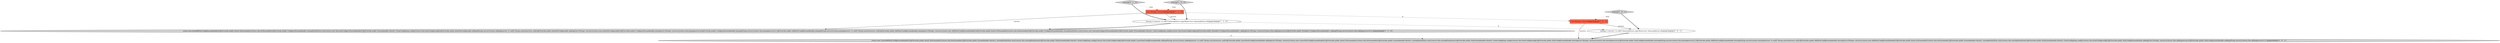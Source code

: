 digraph {
2 [style = filled, label = "leaving['1', '0', '0']", fillcolor = lightgray, shape = diamond image = "AAA0AAABBB1BBB"];
7 [style = filled, label = "return new LeaveAddStatConfigEnsembleable(){@Override public byte(( forEnsemble(){return this.forEnsemble()}@Override public Ensembleable<byte((> storingStatIn(Stat stat){return this.storingStatIn(stat)}@Override public StatEnsembleable<byte((> fromConfig(long config){return this.fromConfig(config)}@Override public LeaveStatConfigEnsembleable adding(String server){return adding((server != null)? Arrays.asList(server): null)}@Override public LeaveStatConfigEnsembleable adding(List<String> servers){return new LeaveStatConfigEnsembleable(){@Override public byte(( forEnsemble(){return this.forEnsemble()}@Override public Ensembleable<byte((> storingStatIn(Stat stat){return this.storingStatIn(stat)}@Override public StatEnsembleable<byte((> fromConfig(long config){return this.fromConfig(config)}@Override public StatConfigEnsembleable leaving(List<String> servers){return this.leaving(servers)}@Override public StatConfigEnsembleable leaving(String server){return this.leaving(server)}}}@Override public AddStatConfigEnsembleable leaving(String server){return leaving((server != null)? Arrays.asList(server): null)}@Override public AddStatConfigEnsembleable leaving(List<String> servers){return new AddStatConfigEnsembleable(){@Override public byte(( forEnsemble(){return this.forEnsemble()}@Override public Ensembleable<byte((> storingStatIn(Stat stat){return this.storingStatIn(stat)}@Override public StatEnsembleable<byte((> fromConfig(long config){return this.fromConfig(config)}@Override public StatConfigEnsembleable adding(List<String> servers){return this.adding(servers)}@Override public StatConfigEnsembleable adding(String server){return this.adding(server)}}}}@@@4@@@['0', '0', '1']", fillcolor = lightgray, shape = ellipse image = "AAA0AAABBB3BBB"];
1 [style = filled, label = "leaving = (servers != null)? ImmutableList.copyOf(servers): ImmutableList.of()@@@3@@@['1', '1', '0']", fillcolor = white, shape = ellipse image = "AAA0AAABBB1BBB"];
0 [style = filled, label = "List<String> servers@@@2@@@['1', '1', '0']", fillcolor = tomato, shape = box image = "AAA0AAABBB1BBB"];
6 [style = filled, label = "joining = (servers != null)? ImmutableList.copyOf(servers): ImmutableList.of()@@@3@@@['0', '0', '1']", fillcolor = white, shape = ellipse image = "AAA0AAABBB3BBB"];
3 [style = filled, label = "return new JoinAddStatConfigEnsembleable(){@Override public byte(( forEnsemble(){return this.forEnsemble()}@Override public ConfigureEnsembleable storingStatIn(Stat stat){return new InternalConfigureEnsembleable()}@Override public Ensembleable<byte((> fromConfig(long config){return this.fromConfig(config)}@Override public JoinStatConfigurable adding(String server){return adding((server != null)? Arrays.asList(server): null)}@Override public JoinStatConfigurable adding(List<String> servers){return new JoinStatConfigurable(){@Override public ConfigureEnsembleable joining(List<String> servers){return this.joining(servers)}@Override public ConfigureEnsembleable joining(String server){return this.joining(server)}}}@Override public AddStatConfigEnsembleable joining(String server){return joining((server != null)? Arrays.asList(server): null)}@Override public AddStatConfigEnsembleable joining(List<String> servers){return new AddStatConfigEnsembleable(){@Override public byte(( forEnsemble(){return this.forEnsemble()}@Override public ConfigureEnsembleable storingStatIn(Stat stat){return new InternalConfigureEnsembleable()}@Override public Ensembleable<byte((> fromConfig(long config){return this.fromConfig(config)}@Override public Statable<ConfigureEnsembleable> adding(List<String> servers){return this.adding(servers)}@Override public Statable<ConfigureEnsembleable> adding(String server){return this.adding(server)}}}}@@@4@@@['1', '1', '0']", fillcolor = lightgray, shape = ellipse image = "AAA0AAABBB1BBB"];
8 [style = filled, label = "joining['0', '0', '1']", fillcolor = lightgray, shape = diamond image = "AAA0AAABBB3BBB"];
4 [style = filled, label = "leaving['0', '1', '0']", fillcolor = lightgray, shape = diamond image = "AAA0AAABBB2BBB"];
5 [style = filled, label = "List<String> servers@@@2@@@['0', '0', '1']", fillcolor = tomato, shape = box image = "AAA0AAABBB3BBB"];
5->7 [style = solid, label="servers"];
0->3 [style = solid, label="servers"];
1->6 [style = dashed, label="0"];
1->3 [style = bold, label=""];
2->0 [style = dotted, label="true"];
6->7 [style = bold, label=""];
5->6 [style = solid, label="servers"];
8->6 [style = bold, label=""];
4->0 [style = dotted, label="true"];
2->1 [style = bold, label=""];
0->1 [style = solid, label="servers"];
3->7 [style = dashed, label="0"];
0->5 [style = dashed, label="0"];
4->1 [style = bold, label=""];
8->5 [style = dotted, label="true"];
}
